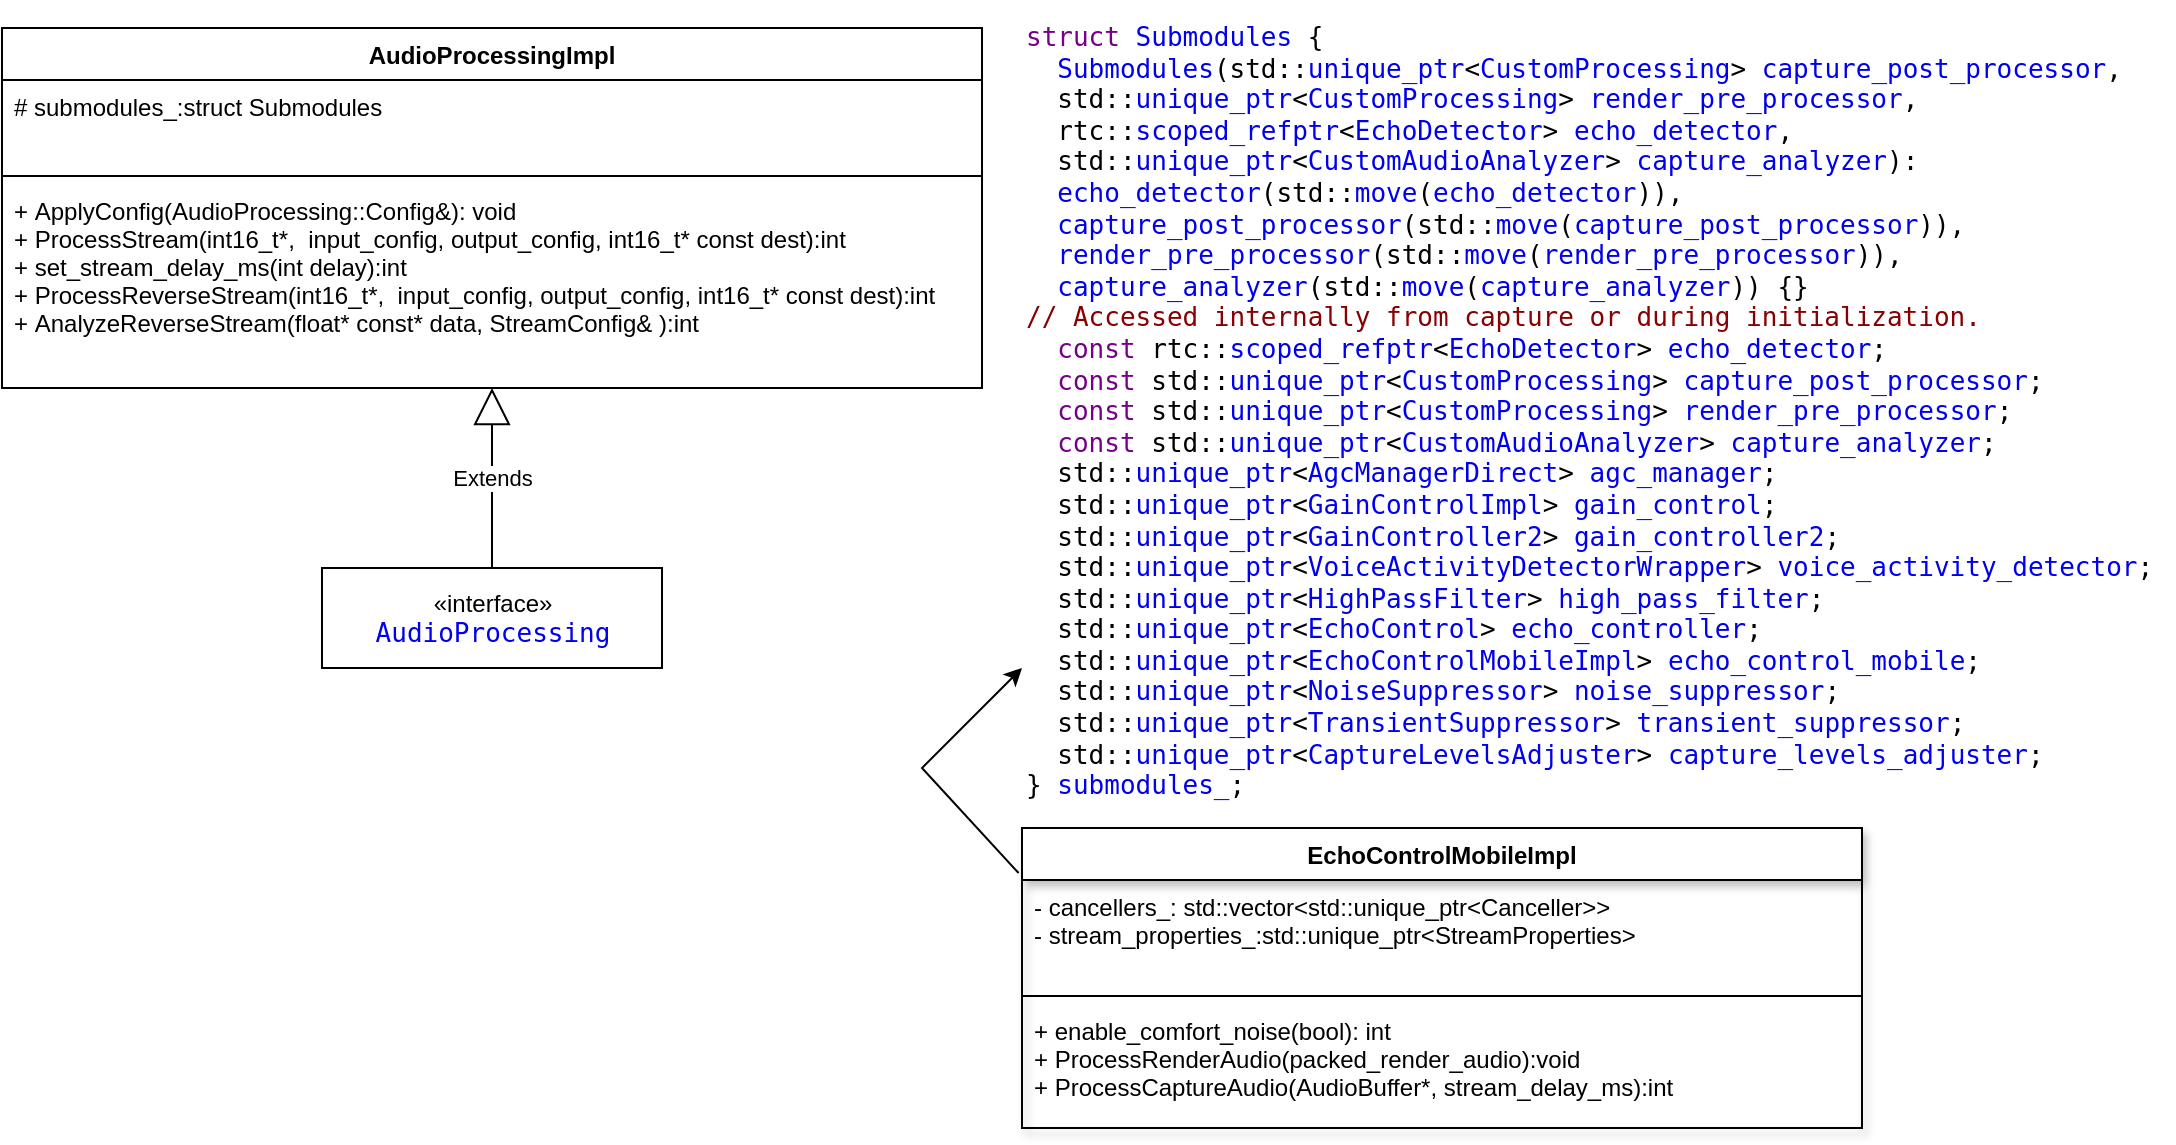 <mxfile version="20.2.3" type="device"><diagram id="taLXV91lUJiDrY1NVcCM" name="Page-1"><mxGraphModel dx="1298" dy="807" grid="1" gridSize="10" guides="1" tooltips="1" connect="1" arrows="1" fold="1" page="1" pageScale="1" pageWidth="850" pageHeight="1100" math="0" shadow="0"><root><mxCell id="0"/><mxCell id="1" parent="0"/><mxCell id="P5nO6jJ6vvJvHmtspEu4-1" value="«interface»&lt;br&gt;&lt;span style=&quot;font-family: monospace; font-size: medium; text-align: start; background-color: rgb(255, 255, 255);&quot;&gt; &lt;/span&gt;&lt;a style=&quot;margin: 0px; padding: 0px; box-sizing: border-box; border-color: var(--border); text-decoration-line: none; font-family: monospace; font-size: medium; text-align: start; background-color: rgb(255, 255, 255);&quot; data-key=&quot;39&quot; href=&quot;https://source.chromium.org/chromium/chromium/src/+/main:third_party/webrtc/modules/audio_processing/include/audio_processing.h;drc=de6ef7da99e80abf6a60a3bd3919db787db47bf8;l=145&quot; class=&quot;semantic-decoration&quot;&gt;AudioProcessing&lt;/a&gt;&lt;span style=&quot;font-family: monospace; font-size: medium; text-align: start; background-color: rgb(255, 255, 255);&quot;&gt; &lt;/span&gt;" style="html=1;" vertex="1" parent="1"><mxGeometry x="240" y="650" width="170" height="50" as="geometry"/></mxCell><mxCell id="P5nO6jJ6vvJvHmtspEu4-3" value="EchoControlMobileImpl" style="swimlane;fontStyle=1;align=center;verticalAlign=top;childLayout=stackLayout;horizontal=1;startSize=26;horizontalStack=0;resizeParent=1;resizeParentMax=0;resizeLast=0;collapsible=1;marginBottom=0;shadow=1;" vertex="1" parent="1"><mxGeometry x="590" y="780" width="420" height="150" as="geometry"/></mxCell><mxCell id="P5nO6jJ6vvJvHmtspEu4-4" value="- cancellers_: std::vector&lt;std::unique_ptr&lt;Canceller&gt;&gt;&#10;- stream_properties_:std::unique_ptr&lt;StreamProperties&gt;" style="text;strokeColor=none;fillColor=none;align=left;verticalAlign=top;spacingLeft=4;spacingRight=4;overflow=hidden;rotatable=0;points=[[0,0.5],[1,0.5]];portConstraint=eastwest;" vertex="1" parent="P5nO6jJ6vvJvHmtspEu4-3"><mxGeometry y="26" width="420" height="54" as="geometry"/></mxCell><mxCell id="P5nO6jJ6vvJvHmtspEu4-5" value="" style="line;strokeWidth=1;fillColor=none;align=left;verticalAlign=middle;spacingTop=-1;spacingLeft=3;spacingRight=3;rotatable=0;labelPosition=right;points=[];portConstraint=eastwest;" vertex="1" parent="P5nO6jJ6vvJvHmtspEu4-3"><mxGeometry y="80" width="420" height="8" as="geometry"/></mxCell><mxCell id="P5nO6jJ6vvJvHmtspEu4-6" value="+ enable_comfort_noise(bool): int&#10;+ ProcessRenderAudio(packed_render_audio):void&#10;+ ProcessCaptureAudio(AudioBuffer*, stream_delay_ms):int" style="text;strokeColor=none;fillColor=none;align=left;verticalAlign=top;spacingLeft=4;spacingRight=4;overflow=hidden;rotatable=0;points=[[0,0.5],[1,0.5]];portConstraint=eastwest;" vertex="1" parent="P5nO6jJ6vvJvHmtspEu4-3"><mxGeometry y="88" width="420" height="62" as="geometry"/></mxCell><mxCell id="P5nO6jJ6vvJvHmtspEu4-7" value="AudioProcessingImpl" style="swimlane;fontStyle=1;align=center;verticalAlign=top;childLayout=stackLayout;horizontal=1;startSize=26;horizontalStack=0;resizeParent=1;resizeParentMax=0;resizeLast=0;collapsible=1;marginBottom=0;" vertex="1" parent="1"><mxGeometry x="80" y="380" width="490" height="180" as="geometry"/></mxCell><mxCell id="P5nO6jJ6vvJvHmtspEu4-8" value="# submodules_:struct Submodules" style="text;strokeColor=none;fillColor=none;align=left;verticalAlign=top;spacingLeft=4;spacingRight=4;overflow=hidden;rotatable=0;points=[[0,0.5],[1,0.5]];portConstraint=eastwest;" vertex="1" parent="P5nO6jJ6vvJvHmtspEu4-7"><mxGeometry y="26" width="490" height="44" as="geometry"/></mxCell><mxCell id="P5nO6jJ6vvJvHmtspEu4-9" value="" style="line;strokeWidth=1;fillColor=none;align=left;verticalAlign=middle;spacingTop=-1;spacingLeft=3;spacingRight=3;rotatable=0;labelPosition=right;points=[];portConstraint=eastwest;" vertex="1" parent="P5nO6jJ6vvJvHmtspEu4-7"><mxGeometry y="70" width="490" height="8" as="geometry"/></mxCell><mxCell id="P5nO6jJ6vvJvHmtspEu4-10" value="+ ApplyConfig(AudioProcessing::Config&amp;): void&#10;+ ProcessStream(int16_t*,  input_config, output_config, int16_t* const dest):int&#10;+ set_stream_delay_ms(int delay):int&#10;+ ProcessReverseStream(int16_t*,  input_config, output_config, int16_t* const dest):int&#10;+ AnalyzeReverseStream(float* const* data, StreamConfig&amp; ):int" style="text;strokeColor=none;fillColor=none;align=left;verticalAlign=top;spacingLeft=4;spacingRight=4;overflow=hidden;rotatable=0;points=[[0,0.5],[1,0.5]];portConstraint=eastwest;" vertex="1" parent="P5nO6jJ6vvJvHmtspEu4-7"><mxGeometry y="78" width="490" height="102" as="geometry"/></mxCell><mxCell id="P5nO6jJ6vvJvHmtspEu4-11" value="&lt;div style=&quot;margin: 0px; padding: 0px; box-sizing: border-box; border-color: var(--border); color: rgb(0, 0, 0); font-family: monospace; font-size: medium; font-style: normal; font-variant-ligatures: normal; font-variant-caps: normal; font-weight: 400; letter-spacing: normal; orphans: 2; text-align: start; text-indent: 0px; text-transform: none; widows: 2; word-spacing: 0px; -webkit-text-stroke-width: 0px; background-color: rgb(255, 255, 255); text-decoration-thickness: initial; text-decoration-style: initial; text-decoration-color: initial;&quot; data-line-number=&quot;387&quot;&gt;&lt;div style=&quot;margin: 0px; padding: 0px; box-sizing: border-box; border-color: var(--border);&quot; data-line-number=&quot;387&quot;&gt;  &lt;span style=&quot;margin: 0px; padding: 0px; box-sizing: border-box; border-color: var(--border); color: rgb(119, 0, 136);&quot; class=&quot;cm-keyword&quot;&gt;struct&lt;/span&gt; &lt;a style=&quot;margin: 0px; padding: 0px; box-sizing: border-box; border-color: var(--border); text-decoration-line: none;&quot; data-key=&quot;432&quot; href=&quot;https://source.chromium.org/chromium/chromium/src/+/main:third_party/webrtc/modules/audio_processing/audio_processing_impl.h;bpv=1;bpt=1;l=388?gsn=Submodules&amp;amp;gs=kythe%3A%2F%2Fchromium.googlesource.com%2Fchromium%2Fsrc%3Flang%3Dc%252B%252B%3Fpath%3Dthird_party%2Fwebrtc%2Fmodules%2Faudio_processing%2Faudio_processing_impl.h%23k0FUeXWVuVULvLJgWc8pwZBoEGe0gfanoXwf42rlcnU&amp;amp;gs=kythe%3A%2F%2Fchromium.googlesource.com%2Fchromium%2Fsrc%3Flang%3Dc%252B%252B%3Fpath%3Dthird_party%2Fwebrtc%2Fmodules%2Faudio_processing%2Faudio_processing_impl.h%2389vcE-yZGCybNv3CHrMnAoNkRkzbJzheYNV5SaZDkK8&amp;amp;gs=kythe%3A%2F%2Fchromium.googlesource.com%2Fchromium%2Fsrc%3Flang%3Dc%252B%252B%3Fpath%3Dthird_party%2Fwebrtc%2Fmodules%2Faudio_processing%2Faudio_processing_impl.h%23kORyU3TQdR59JBms2I200zmXeXyJb5MUv9rGGPr6zB0&amp;amp;gs=kythe%3A%2F%2Fchromium.googlesource.com%2Fchromium%2Fsrc%3Flang%3Dc%252B%252B%3Fpath%3Dthird_party%2Fwebrtc%2Fmodules%2Faudio_processing%2Faudio_processing_impl.h%23ruzUXyOj9XOLF2WQGg2Eg11Os4nx4J847tG8EpWmMhU&quot; class=&quot;semantic-decoration&quot;&gt;Submodules&lt;/a&gt; {&lt;br&gt;&lt;/div&gt;&lt;div style=&quot;margin: 0px; padding: 0px; box-sizing: border-box; border-color: var(--border);&quot; data-line-number=&quot;388&quot;&gt;&amp;nbsp;&amp;nbsp;&lt;a style=&quot;margin: 0px; padding: 0px; box-sizing: border-box; border-color: var(--border); text-decoration-line: none;&quot; data-key=&quot;433&quot; href=&quot;https://source.chromium.org/chromium/chromium/src/+/main:third_party/webrtc/modules/audio_processing/audio_processing_impl.h;bpv=1;bpt=1;l=389?gsn=Submodules&amp;amp;gs=kythe%3A%2F%2Fchromium.googlesource.com%2Fchromium%2Fsrc%3Flang%3Dc%252B%252B%3Fpath%3Dthird_party%2Fwebrtc%2Fmodules%2Faudio_processing%2Faudio_processing_impl.h%23Bd06BOx30sywz9IFca8BWVmkBb0fLbDt6Ag7dGOgqWk&quot; class=&quot;semantic-decoration&quot;&gt;Submodules&lt;/a&gt;(std::&lt;a style=&quot;margin: 0px; padding: 0px; box-sizing: border-box; border-color: var(--border); text-decoration-line: none;&quot; data-key=&quot;434&quot; href=&quot;https://source.chromium.org/chromium/chromium/src/+/main:buildtools/third_party/libc++/trunk/include/__memory/unique_ptr.h;drc=de6ef7da99e80abf6a60a3bd3919db787db47bf8;l=112&quot; class=&quot;semantic-decoration&quot;&gt;unique_ptr&lt;/a&gt;&amp;lt;&lt;a style=&quot;margin: 0px; padding: 0px; box-sizing: border-box; border-color: var(--border); text-decoration-line: none;&quot; data-key=&quot;435&quot; href=&quot;https://source.chromium.org/chromium/chromium/src/+/main:third_party/webrtc/modules/audio_processing/include/audio_processing.h;drc=de6ef7da99e80abf6a60a3bd3919db787db47bf8;l=890&quot; class=&quot;semantic-decoration&quot;&gt;CustomProcessing&lt;/a&gt;&amp;gt; &lt;a style=&quot;margin: 0px; padding: 0px; box-sizing: border-box; border-color: var(--border); text-decoration-line: none;&quot; data-key=&quot;436&quot; href=&quot;https://source.chromium.org/chromium/chromium/src/+/main:third_party/webrtc/modules/audio_processing/audio_processing_impl.h;bpv=1;bpt=1;l=389?gsn=capture_post_processor&amp;amp;gs=kythe%3A%2F%2Fchromium.googlesource.com%2Fchromium%2Fsrc%3Flang%3Dc%252B%252B%3Fpath%3Dthird_party%2Fwebrtc%2Fmodules%2Faudio_processing%2Faudio_processing_impl.h%23uAsKgehCN4xJynMA_50cCGm41Bc8ReROwOh6C3h8uVM&quot; class=&quot;semantic-decoration&quot;&gt;capture_post_processor&lt;/a&gt;,&lt;br&gt;&lt;/div&gt;&lt;div style=&quot;margin: 0px; padding: 0px; box-sizing: border-box; border-color: var(--border);&quot; data-line-number=&quot;389&quot;&gt;&amp;nbsp; std::&lt;a style=&quot;margin: 0px; padding: 0px; box-sizing: border-box; border-color: var(--border); text-decoration-line: none;&quot; data-key=&quot;437&quot; href=&quot;https://source.chromium.org/chromium/chromium/src/+/main:buildtools/third_party/libc++/trunk/include/__memory/unique_ptr.h;drc=de6ef7da99e80abf6a60a3bd3919db787db47bf8;l=112&quot; class=&quot;semantic-decoration&quot;&gt;unique_ptr&lt;/a&gt;&amp;lt;&lt;a style=&quot;margin: 0px; padding: 0px; box-sizing: border-box; border-color: var(--border); text-decoration-line: none;&quot; data-key=&quot;438&quot; href=&quot;https://source.chromium.org/chromium/chromium/src/+/main:third_party/webrtc/modules/audio_processing/include/audio_processing.h;drc=de6ef7da99e80abf6a60a3bd3919db787db47bf8;l=890&quot; class=&quot;semantic-decoration&quot;&gt;CustomProcessing&lt;/a&gt;&amp;gt; &lt;a style=&quot;margin: 0px; padding: 0px; box-sizing: border-box; border-color: var(--border); text-decoration-line: none;&quot; data-key=&quot;439&quot; href=&quot;https://source.chromium.org/chromium/chromium/src/+/main:third_party/webrtc/modules/audio_processing/audio_processing_impl.h;bpv=1;bpt=1;l=390?gsn=render_pre_processor&amp;amp;gs=kythe%3A%2F%2Fchromium.googlesource.com%2Fchromium%2Fsrc%3Flang%3Dc%252B%252B%3Fpath%3Dthird_party%2Fwebrtc%2Fmodules%2Faudio_processing%2Faudio_processing_impl.h%23l-Un9IXh1TJVMDjtl-7-ZdpE0segwfOYxtaSG7r8YNc&quot; class=&quot;semantic-decoration&quot;&gt;render_pre_processor&lt;/a&gt;,&lt;br&gt;&lt;/div&gt;&lt;div style=&quot;margin: 0px; padding: 0px; box-sizing: border-box; border-color: var(--border);&quot; data-line-number=&quot;390&quot;&gt;&amp;nbsp; rtc::&lt;a style=&quot;margin: 0px; padding: 0px; box-sizing: border-box; border-color: var(--border); text-decoration-line: none;&quot; data-key=&quot;440&quot; href=&quot;https://source.chromium.org/chromium/chromium/src/+/main:third_party/webrtc/api/scoped_refptr.h;drc=de6ef7da99e80abf6a60a3bd3919db787db47bf8;l=72&quot; class=&quot;semantic-decoration&quot;&gt;scoped_refptr&lt;/a&gt;&amp;lt;&lt;a style=&quot;margin: 0px; padding: 0px; box-sizing: border-box; border-color: var(--border); text-decoration-line: none;&quot; data-key=&quot;441&quot; href=&quot;https://source.chromium.org/chromium/chromium/src/+/main:third_party/webrtc/modules/audio_processing/include/audio_processing.h;drc=de6ef7da99e80abf6a60a3bd3919db787db47bf8;l=906&quot; class=&quot;semantic-decoration&quot;&gt;EchoDetector&lt;/a&gt;&amp;gt; &lt;a style=&quot;margin: 0px; padding: 0px; box-sizing: border-box; border-color: var(--border); text-decoration-line: none;&quot; data-key=&quot;442&quot; href=&quot;https://source.chromium.org/chromium/chromium/src/+/main:third_party/webrtc/modules/audio_processing/audio_processing_impl.h;bpv=1;bpt=1;l=391?gsn=echo_detector&amp;amp;gs=kythe%3A%2F%2Fchromium.googlesource.com%2Fchromium%2Fsrc%3Flang%3Dc%252B%252B%3Fpath%3Dthird_party%2Fwebrtc%2Fmodules%2Faudio_processing%2Faudio_processing_impl.h%23H9c3CkYWyhw7d-Zj0r7FOFRH0MvngdulmGW27Q99s-0&quot; class=&quot;semantic-decoration&quot;&gt;echo_detector&lt;/a&gt;,&lt;br&gt;&lt;/div&gt;&lt;div style=&quot;margin: 0px; padding: 0px; box-sizing: border-box; border-color: var(--border);&quot; data-line-number=&quot;391&quot;&gt;&amp;nbsp; std::&lt;a style=&quot;margin: 0px; padding: 0px; box-sizing: border-box; border-color: var(--border); text-decoration-line: none;&quot; data-key=&quot;443&quot; href=&quot;https://source.chromium.org/chromium/chromium/src/+/main:buildtools/third_party/libc++/trunk/include/__memory/unique_ptr.h;drc=de6ef7da99e80abf6a60a3bd3919db787db47bf8;l=112&quot; class=&quot;semantic-decoration&quot;&gt;unique_ptr&lt;/a&gt;&amp;lt;&lt;a style=&quot;margin: 0px; padding: 0px; box-sizing: border-box; border-color: var(--border); text-decoration-line: none;&quot; data-key=&quot;444&quot; href=&quot;https://source.chromium.org/chromium/chromium/src/+/main:third_party/webrtc/modules/audio_processing/include/audio_processing.h;drc=de6ef7da99e80abf6a60a3bd3919db787db47bf8;l=877&quot; class=&quot;semantic-decoration&quot;&gt;CustomAudioAnalyzer&lt;/a&gt;&amp;gt; &lt;a style=&quot;margin: 0px; padding: 0px; box-sizing: border-box; border-color: var(--border); text-decoration-line: none;&quot; data-key=&quot;445&quot; href=&quot;https://source.chromium.org/chromium/chromium/src/+/main:third_party/webrtc/modules/audio_processing/audio_processing_impl.h;bpv=1;bpt=1;l=392?gsn=capture_analyzer&amp;amp;gs=kythe%3A%2F%2Fchromium.googlesource.com%2Fchromium%2Fsrc%3Flang%3Dc%252B%252B%3Fpath%3Dthird_party%2Fwebrtc%2Fmodules%2Faudio_processing%2Faudio_processing_impl.h%23G8mTYTsJ0PZLfxw73D5OB7mXOBr4bMHwiENEX7SRuwM&quot; class=&quot;semantic-decoration&quot;&gt;capture_analyzer&lt;/a&gt;):&amp;nbsp; &amp;nbsp; &amp;nbsp; &amp;nbsp; &amp;nbsp; &amp;nbsp; &amp;nbsp; &amp;nbsp; &amp;nbsp;&amp;nbsp;&lt;a style=&quot;margin: 0px; padding: 0px; box-sizing: border-box; border-color: var(--border); text-decoration-line: none;&quot; data-key=&quot;446&quot; href=&quot;https://source.chromium.org/chromium/chromium/src/+/main:third_party/webrtc/modules/audio_processing/audio_processing_impl.h;drc=de6ef7da99e80abf6a60a3bd3919db787db47bf8;l=398&quot; class=&quot;semantic-decoration&quot;&gt;echo_detector&lt;/a&gt;(std::&lt;a style=&quot;margin: 0px; padding: 0px; box-sizing: border-box; border-color: var(--border); text-decoration-line: none;&quot; data-key=&quot;447&quot; href=&quot;https://source.chromium.org/chromium/chromium/src/+/main:buildtools/third_party/libc++/trunk/include/__utility/move.h;drc=de6ef7da99e80abf6a60a3bd3919db787db47bf8;l=24&quot; class=&quot;semantic-decoration&quot;&gt;move&lt;/a&gt;(&lt;a style=&quot;margin: 0px; padding: 0px; box-sizing: border-box; border-color: var(--border); text-decoration-line: none;&quot; data-key=&quot;448&quot; href=&quot;https://source.chromium.org/chromium/chromium/src/+/main:third_party/webrtc/modules/audio_processing/audio_processing_impl.h;drc=de6ef7da99e80abf6a60a3bd3919db787db47bf8;l=391&quot; class=&quot;semantic-decoration&quot;&gt;echo_detector&lt;/a&gt;)),&lt;/div&gt;&lt;div style=&quot;margin: 0px; padding: 0px; box-sizing: border-box; border-color: var(--border);&quot; data-line-number=&quot;393&quot;&gt;          &amp;nbsp;&amp;nbsp;&lt;a style=&quot;margin: 0px; padding: 0px; box-sizing: border-box; border-color: var(--border); text-decoration-line: none;&quot; data-key=&quot;449&quot; href=&quot;https://source.chromium.org/chromium/chromium/src/+/main:third_party/webrtc/modules/audio_processing/audio_processing_impl.h;drc=de6ef7da99e80abf6a60a3bd3919db787db47bf8;l=399&quot; class=&quot;semantic-decoration&quot;&gt;capture_post_processor&lt;/a&gt;(std::&lt;a style=&quot;margin: 0px; padding: 0px; box-sizing: border-box; border-color: var(--border); text-decoration-line: none;&quot; data-key=&quot;450&quot; href=&quot;https://source.chromium.org/chromium/chromium/src/+/main:buildtools/third_party/libc++/trunk/include/__utility/move.h;drc=de6ef7da99e80abf6a60a3bd3919db787db47bf8;l=24&quot; class=&quot;semantic-decoration&quot;&gt;move&lt;/a&gt;(&lt;a style=&quot;margin: 0px; padding: 0px; box-sizing: border-box; border-color: var(--border); text-decoration-line: none;&quot; data-key=&quot;451&quot; href=&quot;https://source.chromium.org/chromium/chromium/src/+/main:third_party/webrtc/modules/audio_processing/audio_processing_impl.h;drc=de6ef7da99e80abf6a60a3bd3919db787db47bf8;l=389&quot; class=&quot;semantic-decoration&quot;&gt;capture_post_processor&lt;/a&gt;)),&lt;br&gt;&lt;/div&gt;&lt;div style=&quot;margin: 0px; padding: 0px; box-sizing: border-box; border-color: var(--border);&quot; data-line-number=&quot;394&quot;&gt;          &amp;nbsp;&amp;nbsp;&lt;a style=&quot;margin: 0px; padding: 0px; box-sizing: border-box; border-color: var(--border); text-decoration-line: none;&quot; data-key=&quot;452&quot; href=&quot;https://source.chromium.org/chromium/chromium/src/+/main:third_party/webrtc/modules/audio_processing/audio_processing_impl.h;drc=de6ef7da99e80abf6a60a3bd3919db787db47bf8;l=400&quot; class=&quot;semantic-decoration&quot;&gt;render_pre_processor&lt;/a&gt;(std::&lt;a style=&quot;margin: 0px; padding: 0px; box-sizing: border-box; border-color: var(--border); text-decoration-line: none;&quot; data-key=&quot;453&quot; href=&quot;https://source.chromium.org/chromium/chromium/src/+/main:buildtools/third_party/libc++/trunk/include/__utility/move.h;drc=de6ef7da99e80abf6a60a3bd3919db787db47bf8;l=24&quot; class=&quot;semantic-decoration&quot;&gt;move&lt;/a&gt;(&lt;a style=&quot;margin: 0px; padding: 0px; box-sizing: border-box; border-color: var(--border); text-decoration-line: none;&quot; data-key=&quot;454&quot; href=&quot;https://source.chromium.org/chromium/chromium/src/+/main:third_party/webrtc/modules/audio_processing/audio_processing_impl.h;drc=de6ef7da99e80abf6a60a3bd3919db787db47bf8;l=390&quot; class=&quot;semantic-decoration&quot;&gt;render_pre_processor&lt;/a&gt;)),&lt;br&gt;&lt;/div&gt;&lt;div style=&quot;margin: 0px; padding: 0px; box-sizing: border-box; border-color: var(--border);&quot; data-line-number=&quot;395&quot;&gt;          &amp;nbsp;&amp;nbsp;&lt;a style=&quot;margin: 0px; padding: 0px; box-sizing: border-box; border-color: var(--border); text-decoration-line: none;&quot; data-key=&quot;455&quot; href=&quot;https://source.chromium.org/chromium/chromium/src/+/main:third_party/webrtc/modules/audio_processing/audio_processing_impl.h;drc=de6ef7da99e80abf6a60a3bd3919db787db47bf8;l=401&quot; class=&quot;semantic-decoration&quot;&gt;capture_analyzer&lt;/a&gt;(std::&lt;a style=&quot;margin: 0px; padding: 0px; box-sizing: border-box; border-color: var(--border); text-decoration-line: none;&quot; data-key=&quot;456&quot; href=&quot;https://source.chromium.org/chromium/chromium/src/+/main:buildtools/third_party/libc++/trunk/include/__utility/move.h;drc=de6ef7da99e80abf6a60a3bd3919db787db47bf8;l=24&quot; class=&quot;semantic-decoration&quot;&gt;move&lt;/a&gt;(&lt;a style=&quot;margin: 0px; padding: 0px; box-sizing: border-box; border-color: var(--border); text-decoration-line: none;&quot; data-key=&quot;457&quot; href=&quot;https://source.chromium.org/chromium/chromium/src/+/main:third_party/webrtc/modules/audio_processing/audio_processing_impl.h;drc=de6ef7da99e80abf6a60a3bd3919db787db47bf8;l=392&quot; class=&quot;semantic-decoration&quot;&gt;capture_analyzer&lt;/a&gt;)) {}&lt;br&gt;&lt;/div&gt;&lt;div style=&quot;margin: 0px; padding: 0px; box-sizing: border-box; border-color: var(--border);&quot; data-line-number=&quot;396&quot;&gt;    &lt;span style=&quot;margin: 0px; padding: 0px; box-sizing: border-box; border-color: var(--border); color: rgb(136, 0, 0);&quot; class=&quot;cm-comment&quot;&gt;// Accessed internally from capture or during initialization.&lt;/span&gt;&lt;br&gt;&lt;/div&gt;&lt;div style=&quot;margin: 0px; padding: 0px; box-sizing: border-box; border-color: var(--border);&quot; data-line-number=&quot;397&quot;&gt;    &lt;span style=&quot;margin: 0px; padding: 0px; box-sizing: border-box; border-color: var(--border); color: rgb(119, 0, 136);&quot; class=&quot;cm-keyword&quot;&gt;&amp;nbsp; const&lt;/span&gt; rtc::&lt;a style=&quot;margin: 0px; padding: 0px; box-sizing: border-box; border-color: var(--border); text-decoration-line: none;&quot; data-key=&quot;458&quot; href=&quot;https://source.chromium.org/chromium/chromium/src/+/main:third_party/webrtc/api/scoped_refptr.h;drc=de6ef7da99e80abf6a60a3bd3919db787db47bf8;l=72&quot; class=&quot;semantic-decoration&quot;&gt;scoped_refptr&lt;/a&gt;&amp;lt;&lt;a style=&quot;margin: 0px; padding: 0px; box-sizing: border-box; border-color: var(--border); text-decoration-line: none;&quot; data-key=&quot;459&quot; href=&quot;https://source.chromium.org/chromium/chromium/src/+/main:third_party/webrtc/modules/audio_processing/include/audio_processing.h;drc=de6ef7da99e80abf6a60a3bd3919db787db47bf8;l=906&quot; class=&quot;semantic-decoration&quot;&gt;EchoDetector&lt;/a&gt;&amp;gt; &lt;a style=&quot;margin: 0px; padding: 0px; box-sizing: border-box; border-color: var(--border); text-decoration-line: none;&quot; data-key=&quot;460&quot; href=&quot;https://source.chromium.org/chromium/chromium/src/+/main:third_party/webrtc/modules/audio_processing/audio_processing_impl.h;bpv=1;bpt=1;l=398?gsn=echo_detector&amp;amp;gs=kythe%3A%2F%2Fchromium.googlesource.com%2Fchromium%2Fsrc%3Flang%3Dc%252B%252B%3Fpath%3Dthird_party%2Fwebrtc%2Fmodules%2Faudio_processing%2Faudio_processing_impl.h%23by_jNtZxh1k2H_oWHCKr37TJk4VzKTleudNpZGfwHq8&quot; class=&quot;semantic-decoration&quot;&gt;echo_detector&lt;/a&gt;;&lt;br&gt;&lt;/div&gt;&lt;div style=&quot;margin: 0px; padding: 0px; box-sizing: border-box; border-color: var(--border);&quot; data-line-number=&quot;398&quot;&gt;    &lt;span style=&quot;margin: 0px; padding: 0px; box-sizing: border-box; border-color: var(--border); color: rgb(119, 0, 136);&quot; class=&quot;cm-keyword&quot;&gt;&amp;nbsp; const&lt;/span&gt; std::&lt;a style=&quot;margin: 0px; padding: 0px; box-sizing: border-box; border-color: var(--border); text-decoration-line: none;&quot; data-key=&quot;461&quot; href=&quot;https://source.chromium.org/chromium/chromium/src/+/main:buildtools/third_party/libc++/trunk/include/__memory/unique_ptr.h;drc=de6ef7da99e80abf6a60a3bd3919db787db47bf8;l=112&quot; class=&quot;semantic-decoration&quot;&gt;unique_ptr&lt;/a&gt;&amp;lt;&lt;a style=&quot;margin: 0px; padding: 0px; box-sizing: border-box; border-color: var(--border); text-decoration-line: none;&quot; data-key=&quot;462&quot; href=&quot;https://source.chromium.org/chromium/chromium/src/+/main:third_party/webrtc/modules/audio_processing/include/audio_processing.h;drc=de6ef7da99e80abf6a60a3bd3919db787db47bf8;l=890&quot; class=&quot;semantic-decoration&quot;&gt;CustomProcessing&lt;/a&gt;&amp;gt; &lt;a style=&quot;margin: 0px; padding: 0px; box-sizing: border-box; border-color: var(--border); text-decoration-line: none;&quot; data-key=&quot;463&quot; href=&quot;https://source.chromium.org/chromium/chromium/src/+/main:third_party/webrtc/modules/audio_processing/audio_processing_impl.h;bpv=1;bpt=1;l=399?gsn=capture_post_processor&amp;amp;gs=kythe%3A%2F%2Fchromium.googlesource.com%2Fchromium%2Fsrc%3Flang%3Dc%252B%252B%3Fpath%3Dthird_party%2Fwebrtc%2Fmodules%2Faudio_processing%2Faudio_processing_impl.h%23oEUp6RvcC0hv5hmQotDyMKKb9MJiaXBOZuDl8_oPJto&quot; class=&quot;semantic-decoration&quot;&gt;capture_post_processor&lt;/a&gt;;&lt;br&gt;&lt;/div&gt;&lt;div style=&quot;margin: 0px; padding: 0px; box-sizing: border-box; border-color: var(--border);&quot; data-line-number=&quot;399&quot;&gt;    &lt;span style=&quot;margin: 0px; padding: 0px; box-sizing: border-box; border-color: var(--border); color: rgb(119, 0, 136);&quot; class=&quot;cm-keyword&quot;&gt;&amp;nbsp; const&lt;/span&gt; std::&lt;a style=&quot;margin: 0px; padding: 0px; box-sizing: border-box; border-color: var(--border); text-decoration-line: none;&quot; data-key=&quot;464&quot; href=&quot;https://source.chromium.org/chromium/chromium/src/+/main:buildtools/third_party/libc++/trunk/include/__memory/unique_ptr.h;drc=de6ef7da99e80abf6a60a3bd3919db787db47bf8;l=112&quot; class=&quot;semantic-decoration&quot;&gt;unique_ptr&lt;/a&gt;&amp;lt;&lt;a style=&quot;margin: 0px; padding: 0px; box-sizing: border-box; border-color: var(--border); text-decoration-line: none;&quot; data-key=&quot;465&quot; href=&quot;https://source.chromium.org/chromium/chromium/src/+/main:third_party/webrtc/modules/audio_processing/include/audio_processing.h;drc=de6ef7da99e80abf6a60a3bd3919db787db47bf8;l=890&quot; class=&quot;semantic-decoration&quot;&gt;CustomProcessing&lt;/a&gt;&amp;gt; &lt;a style=&quot;margin: 0px; padding: 0px; box-sizing: border-box; border-color: var(--border); text-decoration-line: none;&quot; data-key=&quot;466&quot; href=&quot;https://source.chromium.org/chromium/chromium/src/+/main:third_party/webrtc/modules/audio_processing/audio_processing_impl.h;bpv=1;bpt=1;l=400?gsn=render_pre_processor&amp;amp;gs=kythe%3A%2F%2Fchromium.googlesource.com%2Fchromium%2Fsrc%3Flang%3Dc%252B%252B%3Fpath%3Dthird_party%2Fwebrtc%2Fmodules%2Faudio_processing%2Faudio_processing_impl.h%23miSmXYK-ZFHxE-Kyh0Ra23kmAKaw_bAh-bRKAaeRy5M&quot; class=&quot;semantic-decoration&quot;&gt;render_pre_processor&lt;/a&gt;;&lt;br&gt;&lt;/div&gt;&lt;div style=&quot;margin: 0px; padding: 0px; box-sizing: border-box; border-color: var(--border);&quot; data-line-number=&quot;400&quot;&gt;    &lt;span style=&quot;margin: 0px; padding: 0px; box-sizing: border-box; border-color: var(--border); color: rgb(119, 0, 136);&quot; class=&quot;cm-keyword&quot;&gt;&amp;nbsp; const&lt;/span&gt; std::&lt;a style=&quot;margin: 0px; padding: 0px; box-sizing: border-box; border-color: var(--border); text-decoration-line: none;&quot; data-key=&quot;467&quot; href=&quot;https://source.chromium.org/chromium/chromium/src/+/main:buildtools/third_party/libc++/trunk/include/__memory/unique_ptr.h;drc=de6ef7da99e80abf6a60a3bd3919db787db47bf8;l=112&quot; class=&quot;semantic-decoration&quot;&gt;unique_ptr&lt;/a&gt;&amp;lt;&lt;a style=&quot;margin: 0px; padding: 0px; box-sizing: border-box; border-color: var(--border); text-decoration-line: none;&quot; data-key=&quot;468&quot; href=&quot;https://source.chromium.org/chromium/chromium/src/+/main:third_party/webrtc/modules/audio_processing/include/audio_processing.h;drc=de6ef7da99e80abf6a60a3bd3919db787db47bf8;l=877&quot; class=&quot;semantic-decoration&quot;&gt;CustomAudioAnalyzer&lt;/a&gt;&amp;gt; &lt;a style=&quot;margin: 0px; padding: 0px; box-sizing: border-box; border-color: var(--border); text-decoration-line: none;&quot; data-key=&quot;469&quot; href=&quot;https://source.chromium.org/chromium/chromium/src/+/main:third_party/webrtc/modules/audio_processing/audio_processing_impl.h;bpv=1;bpt=1;l=401?gsn=capture_analyzer&amp;amp;gs=kythe%3A%2F%2Fchromium.googlesource.com%2Fchromium%2Fsrc%3Flang%3Dc%252B%252B%3Fpath%3Dthird_party%2Fwebrtc%2Fmodules%2Faudio_processing%2Faudio_processing_impl.h%23vYXaTzSrdRYcWcdlzNO3-1SoCMBMGamGDkXFWA4mf2g&quot; class=&quot;semantic-decoration&quot;&gt;capture_analyzer&lt;/a&gt;;&lt;br&gt;&lt;/div&gt;&lt;div style=&quot;margin: 0px; padding: 0px; box-sizing: border-box; border-color: var(--border);&quot; data-line-number=&quot;401&quot;&gt;&amp;nbsp; std::&lt;a style=&quot;margin: 0px; padding: 0px; box-sizing: border-box; border-color: var(--border); text-decoration-line: none;&quot; data-key=&quot;470&quot; href=&quot;https://source.chromium.org/chromium/chromium/src/+/main:buildtools/third_party/libc++/trunk/include/__memory/unique_ptr.h;drc=de6ef7da99e80abf6a60a3bd3919db787db47bf8;l=112&quot; class=&quot;semantic-decoration&quot;&gt;unique_ptr&lt;/a&gt;&amp;lt;&lt;a style=&quot;margin: 0px; padding: 0px; box-sizing: border-box; border-color: var(--border); text-decoration-line: none;&quot; data-key=&quot;471&quot; href=&quot;https://source.chromium.org/chromium/chromium/src/+/main:third_party/webrtc/modules/audio_processing/agc/agc_manager_direct.h;drc=de6ef7da99e80abf6a60a3bd3919db787db47bf8;l=38&quot; class=&quot;semantic-decoration&quot;&gt;AgcManagerDirect&lt;/a&gt;&amp;gt; &lt;a style=&quot;margin: 0px; padding: 0px; box-sizing: border-box; border-color: var(--border); text-decoration-line: none;&quot; data-key=&quot;472&quot; href=&quot;https://source.chromium.org/chromium/chromium/src/+/main:third_party/webrtc/modules/audio_processing/audio_processing_impl.h;bpv=1;bpt=1;l=402?gsn=agc_manager&amp;amp;gs=kythe%3A%2F%2Fchromium.googlesource.com%2Fchromium%2Fsrc%3Flang%3Dc%252B%252B%3Fpath%3Dthird_party%2Fwebrtc%2Fmodules%2Faudio_processing%2Faudio_processing_impl.h%23hzStElcQCGABi5w99eCSwzJkTNdqxxWv-Ha-O8UwW5w&quot; class=&quot;semantic-decoration&quot;&gt;agc_manager&lt;/a&gt;;&lt;br&gt;&lt;/div&gt;&lt;div style=&quot;margin: 0px; padding: 0px; box-sizing: border-box; border-color: var(--border);&quot; data-line-number=&quot;402&quot;&gt;&amp;nbsp; std::&lt;a style=&quot;margin: 0px; padding: 0px; box-sizing: border-box; border-color: var(--border); text-decoration-line: none;&quot; data-key=&quot;473&quot; href=&quot;https://source.chromium.org/chromium/chromium/src/+/main:buildtools/third_party/libc++/trunk/include/__memory/unique_ptr.h;drc=de6ef7da99e80abf6a60a3bd3919db787db47bf8;l=112&quot; class=&quot;semantic-decoration&quot;&gt;unique_ptr&lt;/a&gt;&amp;lt;&lt;a style=&quot;margin: 0px; padding: 0px; box-sizing: border-box; border-color: var(--border); text-decoration-line: none;&quot; data-key=&quot;474&quot; href=&quot;https://source.chromium.org/chromium/chromium/src/+/main:third_party/webrtc/modules/audio_processing/gain_control_impl.h;drc=de6ef7da99e80abf6a60a3bd3919db787db47bf8;l=29&quot; class=&quot;semantic-decoration&quot;&gt;GainControlImpl&lt;/a&gt;&amp;gt; &lt;a style=&quot;margin: 0px; padding: 0px; box-sizing: border-box; border-color: var(--border); text-decoration-line: none;&quot; data-key=&quot;475&quot; href=&quot;https://source.chromium.org/chromium/chromium/src/+/main:third_party/webrtc/modules/audio_processing/audio_processing_impl.h;bpv=1;bpt=1;l=403?gsn=gain_control&amp;amp;gs=kythe%3A%2F%2Fchromium.googlesource.com%2Fchromium%2Fsrc%3Flang%3Dc%252B%252B%3Fpath%3Dthird_party%2Fwebrtc%2Fmodules%2Faudio_processing%2Faudio_processing_impl.h%23rwA85nDGTsrwoUeRq309varHvNUZ-sl5i9dmrVZEfjY&quot; class=&quot;semantic-decoration&quot;&gt;gain_control&lt;/a&gt;;&lt;br&gt;&lt;/div&gt;&lt;div style=&quot;margin: 0px; padding: 0px; box-sizing: border-box; border-color: var(--border);&quot; data-line-number=&quot;403&quot;&gt;&amp;nbsp; std::&lt;a style=&quot;margin: 0px; padding: 0px; box-sizing: border-box; border-color: var(--border); text-decoration-line: none;&quot; data-key=&quot;476&quot; href=&quot;https://source.chromium.org/chromium/chromium/src/+/main:buildtools/third_party/libc++/trunk/include/__memory/unique_ptr.h;drc=de6ef7da99e80abf6a60a3bd3919db787db47bf8;l=112&quot; class=&quot;semantic-decoration&quot;&gt;unique_ptr&lt;/a&gt;&amp;lt;&lt;a style=&quot;margin: 0px; padding: 0px; box-sizing: border-box; border-color: var(--border); text-decoration-line: none;&quot; data-key=&quot;477&quot; href=&quot;https://source.chromium.org/chromium/chromium/src/+/main:third_party/webrtc/modules/audio_processing/gain_controller2.h;drc=de6ef7da99e80abf6a60a3bd3919db787db47bf8;l=32&quot; class=&quot;semantic-decoration&quot;&gt;GainController2&lt;/a&gt;&amp;gt; &lt;a style=&quot;margin: 0px; padding: 0px; box-sizing: border-box; border-color: var(--border); text-decoration-line: none;&quot; data-key=&quot;478&quot; href=&quot;https://source.chromium.org/chromium/chromium/src/+/main:third_party/webrtc/modules/audio_processing/audio_processing_impl.h;bpv=1;bpt=1;l=404?gsn=gain_controller2&amp;amp;gs=kythe%3A%2F%2Fchromium.googlesource.com%2Fchromium%2Fsrc%3Flang%3Dc%252B%252B%3Fpath%3Dthird_party%2Fwebrtc%2Fmodules%2Faudio_processing%2Faudio_processing_impl.h%23aSXnsctmFFq76Vt3BIPSzT5yQ0QWVdbGis6nycAhGCQ&quot; class=&quot;semantic-decoration&quot;&gt;gain_controller2&lt;/a&gt;;&lt;br&gt;&lt;/div&gt;&lt;div style=&quot;margin: 0px; padding: 0px; box-sizing: border-box; border-color: var(--border);&quot; data-line-number=&quot;404&quot;&gt;&amp;nbsp; std::&lt;a style=&quot;margin: 0px; padding: 0px; box-sizing: border-box; border-color: var(--border); text-decoration-line: none;&quot; data-key=&quot;479&quot; href=&quot;https://source.chromium.org/chromium/chromium/src/+/main:buildtools/third_party/libc++/trunk/include/__memory/unique_ptr.h;drc=de6ef7da99e80abf6a60a3bd3919db787db47bf8;l=112&quot; class=&quot;semantic-decoration&quot;&gt;unique_ptr&lt;/a&gt;&amp;lt;&lt;a style=&quot;margin: 0px; padding: 0px; box-sizing: border-box; border-color: var(--border); text-decoration-line: none;&quot; data-key=&quot;480&quot; href=&quot;https://source.chromium.org/chromium/chromium/src/+/main:third_party/webrtc/modules/audio_processing/agc2/vad_wrapper.h;drc=de6ef7da99e80abf6a60a3bd3919db787db47bf8;l=28&quot; class=&quot;semantic-decoration&quot;&gt;VoiceActivityDetectorWrapper&lt;/a&gt;&amp;gt; &lt;a style=&quot;margin: 0px; padding: 0px; box-sizing: border-box; border-color: var(--border); text-decoration-line: none;&quot; data-key=&quot;481&quot; href=&quot;https://source.chromium.org/chromium/chromium/src/+/main:third_party/webrtc/modules/audio_processing/audio_processing_impl.h;bpv=1;bpt=1;l=405?gsn=voice_activity_detector&amp;amp;gs=kythe%3A%2F%2Fchromium.googlesource.com%2Fchromium%2Fsrc%3Flang%3Dc%252B%252B%3Fpath%3Dthird_party%2Fwebrtc%2Fmodules%2Faudio_processing%2Faudio_processing_impl.h%231hHUqPzUYWRoX2frFKDIHgMWBjNBLd9TVaq9h7IprgU&quot; class=&quot;semantic-decoration&quot;&gt;voice_activity_detector&lt;/a&gt;;&lt;br&gt;&lt;/div&gt;&lt;div style=&quot;margin: 0px; padding: 0px; box-sizing: border-box; border-color: var(--border);&quot; data-line-number=&quot;405&quot;&gt;&amp;nbsp; std::&lt;a style=&quot;margin: 0px; padding: 0px; box-sizing: border-box; border-color: var(--border); text-decoration-line: none;&quot; data-key=&quot;482&quot; href=&quot;https://source.chromium.org/chromium/chromium/src/+/main:buildtools/third_party/libc++/trunk/include/__memory/unique_ptr.h;drc=de6ef7da99e80abf6a60a3bd3919db787db47bf8;l=112&quot; class=&quot;semantic-decoration&quot;&gt;unique_ptr&lt;/a&gt;&amp;lt;&lt;a style=&quot;margin: 0px; padding: 0px; box-sizing: border-box; border-color: var(--border); text-decoration-line: none;&quot; data-key=&quot;483&quot; href=&quot;https://source.chromium.org/chromium/chromium/src/+/main:third_party/webrtc/modules/audio_processing/high_pass_filter.h;drc=de6ef7da99e80abf6a60a3bd3919db787db47bf8;l=24&quot; class=&quot;semantic-decoration&quot;&gt;HighPassFilter&lt;/a&gt;&amp;gt; &lt;a style=&quot;margin: 0px; padding: 0px; box-sizing: border-box; border-color: var(--border); text-decoration-line: none;&quot; data-key=&quot;484&quot; href=&quot;https://source.chromium.org/chromium/chromium/src/+/main:third_party/webrtc/modules/audio_processing/audio_processing_impl.h;bpv=1;bpt=1;l=406?gsn=high_pass_filter&amp;amp;gs=kythe%3A%2F%2Fchromium.googlesource.com%2Fchromium%2Fsrc%3Flang%3Dc%252B%252B%3Fpath%3Dthird_party%2Fwebrtc%2Fmodules%2Faudio_processing%2Faudio_processing_impl.h%238d9doMeyj78lp23FfN5Zsa79-fiN2GizLL_fQYhpxXE&quot; class=&quot;semantic-decoration&quot;&gt;high_pass_filter&lt;/a&gt;;&lt;br&gt;&lt;/div&gt;&lt;div style=&quot;margin: 0px; padding: 0px; box-sizing: border-box; border-color: var(--border);&quot; data-line-number=&quot;406&quot;&gt;&amp;nbsp; std::&lt;a style=&quot;margin: 0px; padding: 0px; box-sizing: border-box; border-color: var(--border); text-decoration-line: none;&quot; data-key=&quot;485&quot; href=&quot;https://source.chromium.org/chromium/chromium/src/+/main:buildtools/third_party/libc++/trunk/include/__memory/unique_ptr.h;drc=de6ef7da99e80abf6a60a3bd3919db787db47bf8;l=112&quot; class=&quot;semantic-decoration&quot;&gt;unique_ptr&lt;/a&gt;&amp;lt;&lt;a style=&quot;margin: 0px; padding: 0px; box-sizing: border-box; border-color: var(--border); text-decoration-line: none;&quot; data-key=&quot;486&quot; href=&quot;https://source.chromium.org/chromium/chromium/src/+/main:third_party/webrtc/api/audio/echo_control.h;drc=de6ef7da99e80abf6a60a3bd3919db787db47bf8;l=23&quot; class=&quot;semantic-decoration&quot;&gt;EchoControl&lt;/a&gt;&amp;gt; &lt;a style=&quot;margin: 0px; padding: 0px; box-sizing: border-box; border-color: var(--border); text-decoration-line: none;&quot; data-key=&quot;487&quot; href=&quot;https://source.chromium.org/chromium/chromium/src/+/main:third_party/webrtc/modules/audio_processing/audio_processing_impl.h;bpv=1;bpt=1;l=407?gsn=echo_controller&amp;amp;gs=kythe%3A%2F%2Fchromium.googlesource.com%2Fchromium%2Fsrc%3Flang%3Dc%252B%252B%3Fpath%3Dthird_party%2Fwebrtc%2Fmodules%2Faudio_processing%2Faudio_processing_impl.h%23QOZcqgzpmF06qleY2Uzq6Fk1VC_A_g3plBnWMzis__k&quot; class=&quot;semantic-decoration&quot;&gt;echo_controller&lt;/a&gt;;&lt;br&gt;&lt;/div&gt;&lt;div style=&quot;margin: 0px; padding: 0px; box-sizing: border-box; border-color: var(--border);&quot; data-line-number=&quot;407&quot;&gt;&amp;nbsp; std::&lt;a style=&quot;margin: 0px; padding: 0px; box-sizing: border-box; border-color: var(--border); text-decoration-line: none;&quot; data-key=&quot;488&quot; href=&quot;https://source.chromium.org/chromium/chromium/src/+/main:buildtools/third_party/libc++/trunk/include/__memory/unique_ptr.h;drc=de6ef7da99e80abf6a60a3bd3919db787db47bf8;l=112&quot; class=&quot;semantic-decoration&quot;&gt;unique_ptr&lt;/a&gt;&amp;lt;&lt;a style=&quot;margin: 0px; padding: 0px; box-sizing: border-box; border-color: var(--border); text-decoration-line: none;&quot; data-key=&quot;489&quot; href=&quot;https://source.chromium.org/chromium/chromium/src/+/main:third_party/webrtc/modules/audio_processing/echo_control_mobile_impl.h;drc=de6ef7da99e80abf6a60a3bd3919db787db47bf8;l=28&quot; class=&quot;semantic-decoration&quot;&gt;EchoControlMobileImpl&lt;/a&gt;&amp;gt; &lt;a style=&quot;margin: 0px; padding: 0px; box-sizing: border-box; border-color: var(--border); text-decoration-line: none;&quot; data-key=&quot;490&quot; href=&quot;https://source.chromium.org/chromium/chromium/src/+/main:third_party/webrtc/modules/audio_processing/audio_processing_impl.h;bpv=1;bpt=1;l=408?gsn=echo_control_mobile&amp;amp;gs=kythe%3A%2F%2Fchromium.googlesource.com%2Fchromium%2Fsrc%3Flang%3Dc%252B%252B%3Fpath%3Dthird_party%2Fwebrtc%2Fmodules%2Faudio_processing%2Faudio_processing_impl.h%23mr1ayBAvFAkzMdKbFJ3ZcED8xQ_iySAuPd93sxmFR6Y&quot; class=&quot;semantic-decoration&quot;&gt;echo_control_mobile&lt;/a&gt;;&lt;br&gt;&lt;/div&gt;&lt;div style=&quot;margin: 0px; padding: 0px; box-sizing: border-box; border-color: var(--border);&quot; data-line-number=&quot;408&quot;&gt;&amp;nbsp; std::&lt;a style=&quot;margin: 0px; padding: 0px; box-sizing: border-box; border-color: var(--border); text-decoration-line: none;&quot; data-key=&quot;491&quot; href=&quot;https://source.chromium.org/chromium/chromium/src/+/main:buildtools/third_party/libc++/trunk/include/__memory/unique_ptr.h;drc=de6ef7da99e80abf6a60a3bd3919db787db47bf8;l=112&quot; class=&quot;semantic-decoration&quot;&gt;unique_ptr&lt;/a&gt;&amp;lt;&lt;a style=&quot;margin: 0px; padding: 0px; box-sizing: border-box; border-color: var(--border); text-decoration-line: none;&quot; data-key=&quot;492&quot; href=&quot;https://source.chromium.org/chromium/chromium/src/+/main:third_party/webrtc/modules/audio_processing/ns/noise_suppressor.h;drc=de6ef7da99e80abf6a60a3bd3919db787db47bf8;l=29&quot; class=&quot;semantic-decoration&quot;&gt;NoiseSuppressor&lt;/a&gt;&amp;gt; &lt;a style=&quot;margin: 0px; padding: 0px; box-sizing: border-box; border-color: var(--border); text-decoration-line: none;&quot; data-key=&quot;493&quot; href=&quot;https://source.chromium.org/chromium/chromium/src/+/main:third_party/webrtc/modules/audio_processing/audio_processing_impl.h;bpv=1;bpt=1;l=409?gsn=noise_suppressor&amp;amp;gs=kythe%3A%2F%2Fchromium.googlesource.com%2Fchromium%2Fsrc%3Flang%3Dc%252B%252B%3Fpath%3Dthird_party%2Fwebrtc%2Fmodules%2Faudio_processing%2Faudio_processing_impl.h%239bMAV1RU2i2FKMGW2wRYaE0LRFejQB_iByA6CbEuqgY&quot; class=&quot;semantic-decoration&quot;&gt;noise_suppressor&lt;/a&gt;;&lt;br&gt;&lt;/div&gt;&lt;div style=&quot;margin: 0px; padding: 0px; box-sizing: border-box; border-color: var(--border);&quot; data-line-number=&quot;409&quot;&gt;&amp;nbsp; std::&lt;a style=&quot;margin: 0px; padding: 0px; box-sizing: border-box; border-color: var(--border); text-decoration-line: none;&quot; data-key=&quot;494&quot; href=&quot;https://source.chromium.org/chromium/chromium/src/+/main:buildtools/third_party/libc++/trunk/include/__memory/unique_ptr.h;drc=de6ef7da99e80abf6a60a3bd3919db787db47bf8;l=112&quot; class=&quot;semantic-decoration&quot;&gt;unique_ptr&lt;/a&gt;&amp;lt;&lt;a style=&quot;margin: 0px; padding: 0px; box-sizing: border-box; border-color: var(--border); text-decoration-line: none;&quot; data-key=&quot;495&quot; href=&quot;https://source.chromium.org/chromium/chromium/src/+/main:third_party/webrtc/modules/audio_processing/transient/transient_suppressor.h;drc=de6ef7da99e80abf6a60a3bd3919db787db47bf8;l=20&quot; class=&quot;semantic-decoration&quot;&gt;TransientSuppressor&lt;/a&gt;&amp;gt; &lt;a style=&quot;margin: 0px; padding: 0px; box-sizing: border-box; border-color: var(--border); text-decoration-line: none;&quot; data-key=&quot;496&quot; href=&quot;https://source.chromium.org/chromium/chromium/src/+/main:third_party/webrtc/modules/audio_processing/audio_processing_impl.h;bpv=1;bpt=1;l=410?gsn=transient_suppressor&amp;amp;gs=kythe%3A%2F%2Fchromium.googlesource.com%2Fchromium%2Fsrc%3Flang%3Dc%252B%252B%3Fpath%3Dthird_party%2Fwebrtc%2Fmodules%2Faudio_processing%2Faudio_processing_impl.h%23jO2IxBgQHiG411phFs703dUB-__89J0pmtqCTM_Hr1M&quot; class=&quot;semantic-decoration&quot;&gt;transient_suppressor&lt;/a&gt;;&lt;br&gt;&lt;/div&gt;&lt;div style=&quot;margin: 0px; padding: 0px; box-sizing: border-box; border-color: var(--border);&quot; data-line-number=&quot;410&quot;&gt;&amp;nbsp; std::&lt;a style=&quot;margin: 0px; padding: 0px; box-sizing: border-box; border-color: var(--border); text-decoration-line: none;&quot; data-key=&quot;497&quot; href=&quot;https://source.chromium.org/chromium/chromium/src/+/main:buildtools/third_party/libc++/trunk/include/__memory/unique_ptr.h;drc=de6ef7da99e80abf6a60a3bd3919db787db47bf8;l=112&quot; class=&quot;semantic-decoration&quot;&gt;unique_ptr&lt;/a&gt;&amp;lt;&lt;a style=&quot;margin: 0px; padding: 0px; box-sizing: border-box; border-color: var(--border); text-decoration-line: none;&quot; data-key=&quot;498&quot; href=&quot;https://source.chromium.org/chromium/chromium/src/+/main:third_party/webrtc/modules/audio_processing/capture_levels_adjuster/capture_levels_adjuster.h;drc=de6ef7da99e80abf6a60a3bd3919db787db47bf8;l=33&quot; class=&quot;semantic-decoration&quot;&gt;CaptureLevelsAdjuster&lt;/a&gt;&amp;gt; &lt;a style=&quot;margin: 0px; padding: 0px; box-sizing: border-box; border-color: var(--border); text-decoration-line: none;&quot; data-key=&quot;499&quot; href=&quot;https://source.chromium.org/chromium/chromium/src/+/main:third_party/webrtc/modules/audio_processing/audio_processing_impl.h;bpv=1;bpt=1;l=411?gsn=capture_levels_adjuster&amp;amp;gs=kythe%3A%2F%2Fchromium.googlesource.com%2Fchromium%2Fsrc%3Flang%3Dc%252B%252B%3Fpath%3Dthird_party%2Fwebrtc%2Fmodules%2Faudio_processing%2Faudio_processing_impl.h%23Ksd3RM6_E9Bh26U2Npx1-xg86VxQfV1ja38iBbY8RO0&quot; class=&quot;semantic-decoration&quot;&gt;capture_levels_adjuster&lt;/a&gt;;&lt;br&gt;&lt;/div&gt;&lt;div style=&quot;margin: 0px; padding: 0px; box-sizing: border-box; border-color: var(--border);&quot; data-line-number=&quot;411&quot;&gt;  } &lt;a style=&quot;margin: 0px; padding: 0px; box-sizing: border-box; border-color: var(--border); text-decoration-line: none;&quot; data-key=&quot;500&quot; href=&quot;https://source.chromium.org/chromium/chromium/src/+/main:third_party/webrtc/modules/audio_processing/audio_processing_impl.h;bpv=1;bpt=1;l=412?gsn=submodules_&amp;amp;gs=kythe%3A%2F%2Fchromium.googlesource.com%2Fchromium%2Fsrc%3Flang%3Dc%252B%252B%3Fpath%3Dthird_party%2Fwebrtc%2Fmodules%2Faudio_processing%2Faudio_processing_impl.h%23wXn8dJnlKGatsu1_Dz-hx2oAt5o92J83TF60tgtobTE&quot; class=&quot;semantic-decoration&quot;&gt;submodules_&lt;/a&gt;;&lt;/div&gt;&lt;/div&gt;" style="text;whiteSpace=wrap;html=1;shadow=1;" vertex="1" parent="1"><mxGeometry x="590" y="370" width="570" height="440" as="geometry"/></mxCell><mxCell id="P5nO6jJ6vvJvHmtspEu4-12" value="Extends" style="endArrow=block;endSize=16;endFill=0;html=1;rounded=0;exitX=0.5;exitY=0;exitDx=0;exitDy=0;" edge="1" parent="1" source="P5nO6jJ6vvJvHmtspEu4-1" target="P5nO6jJ6vvJvHmtspEu4-10"><mxGeometry width="160" relative="1" as="geometry"><mxPoint x="330" y="680" as="sourcePoint"/><mxPoint x="490" y="680" as="targetPoint"/></mxGeometry></mxCell><mxCell id="P5nO6jJ6vvJvHmtspEu4-13" value="" style="endArrow=classic;html=1;rounded=0;entryX=0;entryY=0.75;entryDx=0;entryDy=0;exitX=-0.003;exitY=0.983;exitDx=0;exitDy=0;exitPerimeter=0;edgeStyle=orthogonalEdgeStyle;" edge="1" parent="1" source="P5nO6jJ6vvJvHmtspEu4-11" target="P5nO6jJ6vvJvHmtspEu4-11"><mxGeometry width="50" height="50" relative="1" as="geometry"><mxPoint x="470" y="830" as="sourcePoint"/><mxPoint x="520" y="780" as="targetPoint"/><Array as="points"><mxPoint x="540" y="750"/></Array></mxGeometry></mxCell></root></mxGraphModel></diagram></mxfile>
